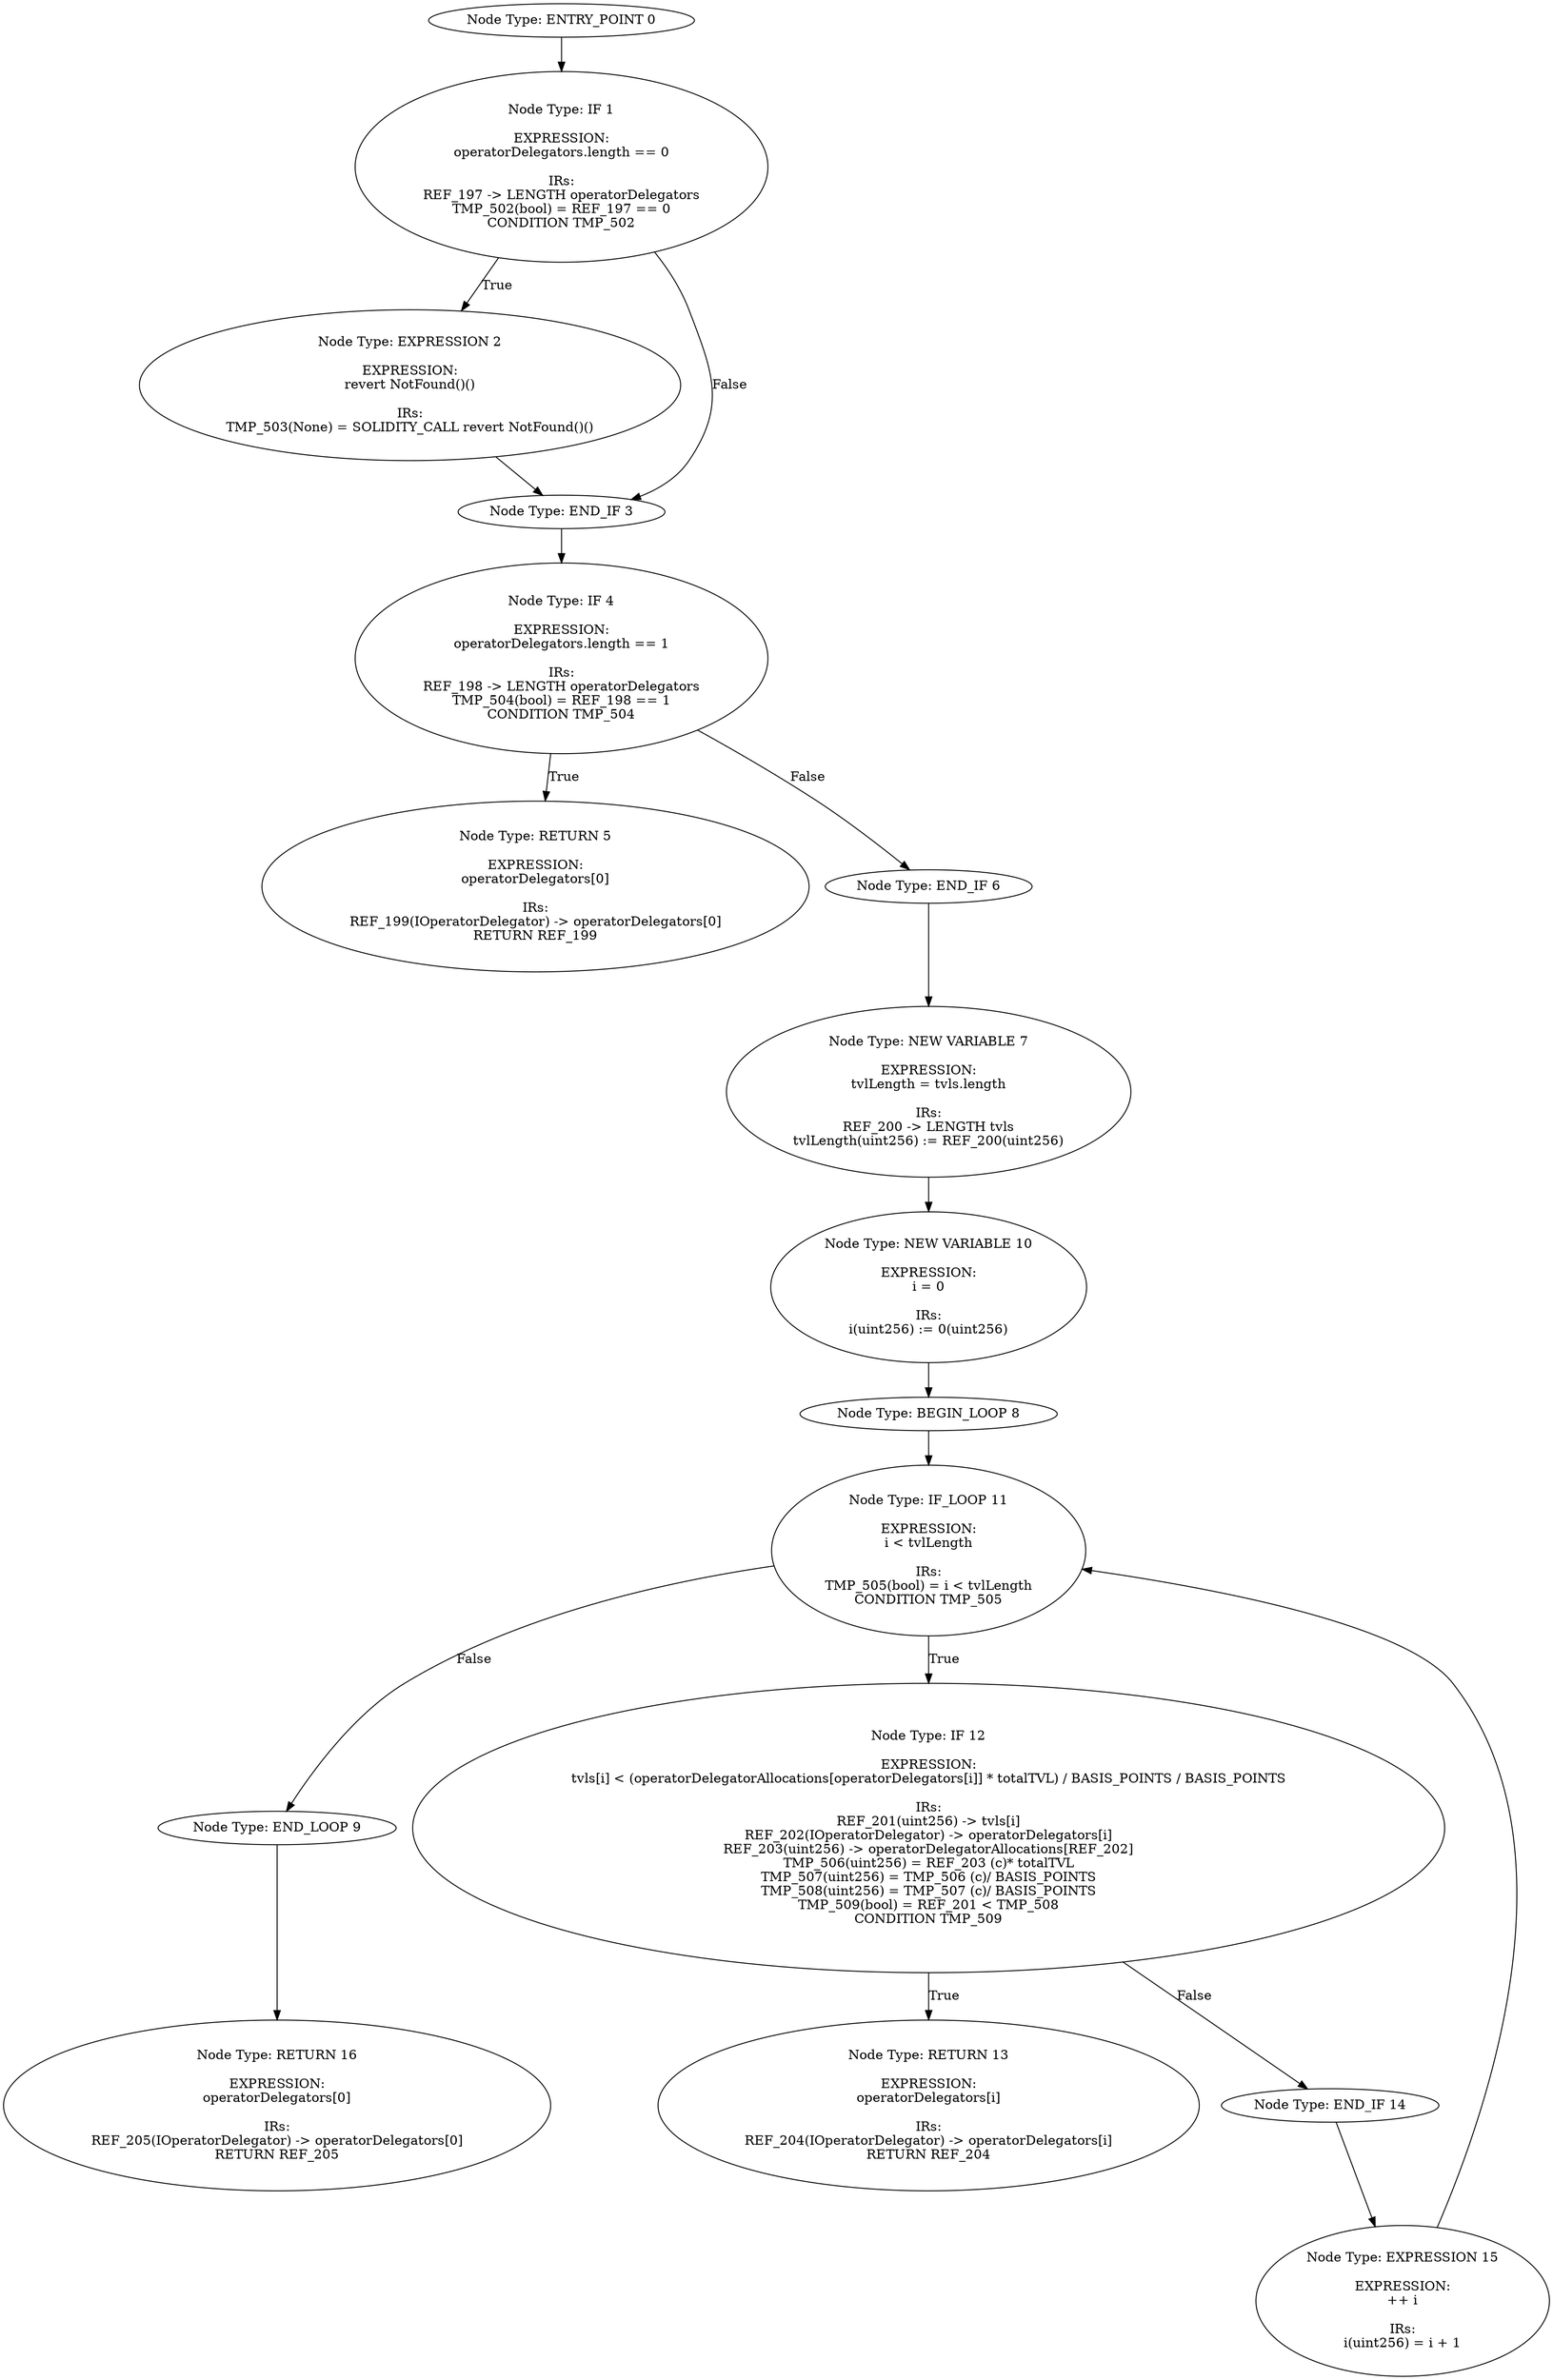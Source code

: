 digraph{
0[label="Node Type: ENTRY_POINT 0
"];
0->1;
1[label="Node Type: IF 1

EXPRESSION:
operatorDelegators.length == 0

IRs:
REF_197 -> LENGTH operatorDelegators
TMP_502(bool) = REF_197 == 0
CONDITION TMP_502"];
1->2[label="True"];
1->3[label="False"];
2[label="Node Type: EXPRESSION 2

EXPRESSION:
revert NotFound()()

IRs:
TMP_503(None) = SOLIDITY_CALL revert NotFound()()"];
2->3;
3[label="Node Type: END_IF 3
"];
3->4;
4[label="Node Type: IF 4

EXPRESSION:
operatorDelegators.length == 1

IRs:
REF_198 -> LENGTH operatorDelegators
TMP_504(bool) = REF_198 == 1
CONDITION TMP_504"];
4->5[label="True"];
4->6[label="False"];
5[label="Node Type: RETURN 5

EXPRESSION:
operatorDelegators[0]

IRs:
REF_199(IOperatorDelegator) -> operatorDelegators[0]
RETURN REF_199"];
6[label="Node Type: END_IF 6
"];
6->7;
7[label="Node Type: NEW VARIABLE 7

EXPRESSION:
tvlLength = tvls.length

IRs:
REF_200 -> LENGTH tvls
tvlLength(uint256) := REF_200(uint256)"];
7->10;
8[label="Node Type: BEGIN_LOOP 8
"];
8->11;
9[label="Node Type: END_LOOP 9
"];
9->16;
10[label="Node Type: NEW VARIABLE 10

EXPRESSION:
i = 0

IRs:
i(uint256) := 0(uint256)"];
10->8;
11[label="Node Type: IF_LOOP 11

EXPRESSION:
i < tvlLength

IRs:
TMP_505(bool) = i < tvlLength
CONDITION TMP_505"];
11->12[label="True"];
11->9[label="False"];
12[label="Node Type: IF 12

EXPRESSION:
tvls[i] < (operatorDelegatorAllocations[operatorDelegators[i]] * totalTVL) / BASIS_POINTS / BASIS_POINTS

IRs:
REF_201(uint256) -> tvls[i]
REF_202(IOperatorDelegator) -> operatorDelegators[i]
REF_203(uint256) -> operatorDelegatorAllocations[REF_202]
TMP_506(uint256) = REF_203 (c)* totalTVL
TMP_507(uint256) = TMP_506 (c)/ BASIS_POINTS
TMP_508(uint256) = TMP_507 (c)/ BASIS_POINTS
TMP_509(bool) = REF_201 < TMP_508
CONDITION TMP_509"];
12->13[label="True"];
12->14[label="False"];
13[label="Node Type: RETURN 13

EXPRESSION:
operatorDelegators[i]

IRs:
REF_204(IOperatorDelegator) -> operatorDelegators[i]
RETURN REF_204"];
14[label="Node Type: END_IF 14
"];
14->15;
15[label="Node Type: EXPRESSION 15

EXPRESSION:
++ i

IRs:
i(uint256) = i + 1"];
15->11;
16[label="Node Type: RETURN 16

EXPRESSION:
operatorDelegators[0]

IRs:
REF_205(IOperatorDelegator) -> operatorDelegators[0]
RETURN REF_205"];
}
